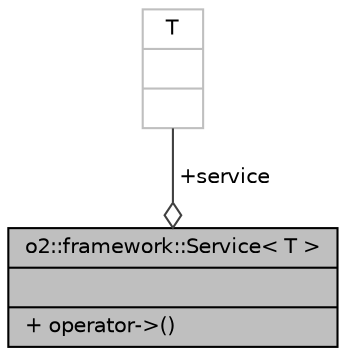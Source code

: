 digraph "o2::framework::Service&lt; T &gt;"
{
 // INTERACTIVE_SVG=YES
  bgcolor="transparent";
  edge [fontname="Helvetica",fontsize="10",labelfontname="Helvetica",labelfontsize="10"];
  node [fontname="Helvetica",fontsize="10",shape=record];
  Node2 [label="{o2::framework::Service\< T \>\n||+ operator-\>()\l}",height=0.2,width=0.4,color="black", fillcolor="grey75", style="filled", fontcolor="black"];
  Node3 -> Node2 [color="grey25",fontsize="10",style="solid",label=" +service" ,arrowhead="odiamond",fontname="Helvetica"];
  Node3 [label="{T\n||}",height=0.2,width=0.4,color="grey75"];
}
